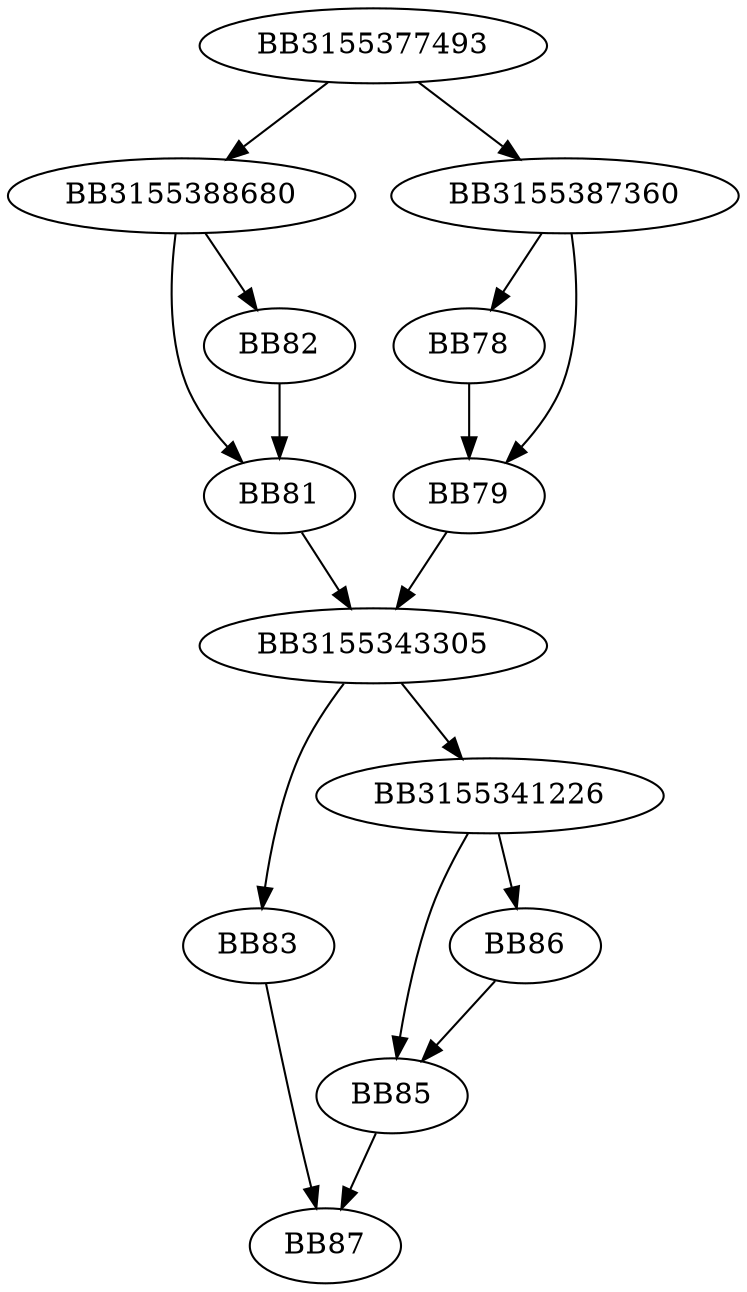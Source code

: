 digraph G{
	BB3155377493->BB3155388680;
	BB3155377493->BB3155387360;
	BB3155387360->BB78;
	BB3155387360->BB79;
	BB78->BB79;
	BB79->BB3155343305;
	BB3155388680->BB81;
	BB3155388680->BB82;
	BB82->BB81;
	BB81->BB3155343305;
	BB3155343305->BB83;
	BB3155343305->BB3155341226;
	BB3155341226->BB85;
	BB3155341226->BB86;
	BB86->BB85;
	BB85->BB87;
	BB83->BB87;
}
